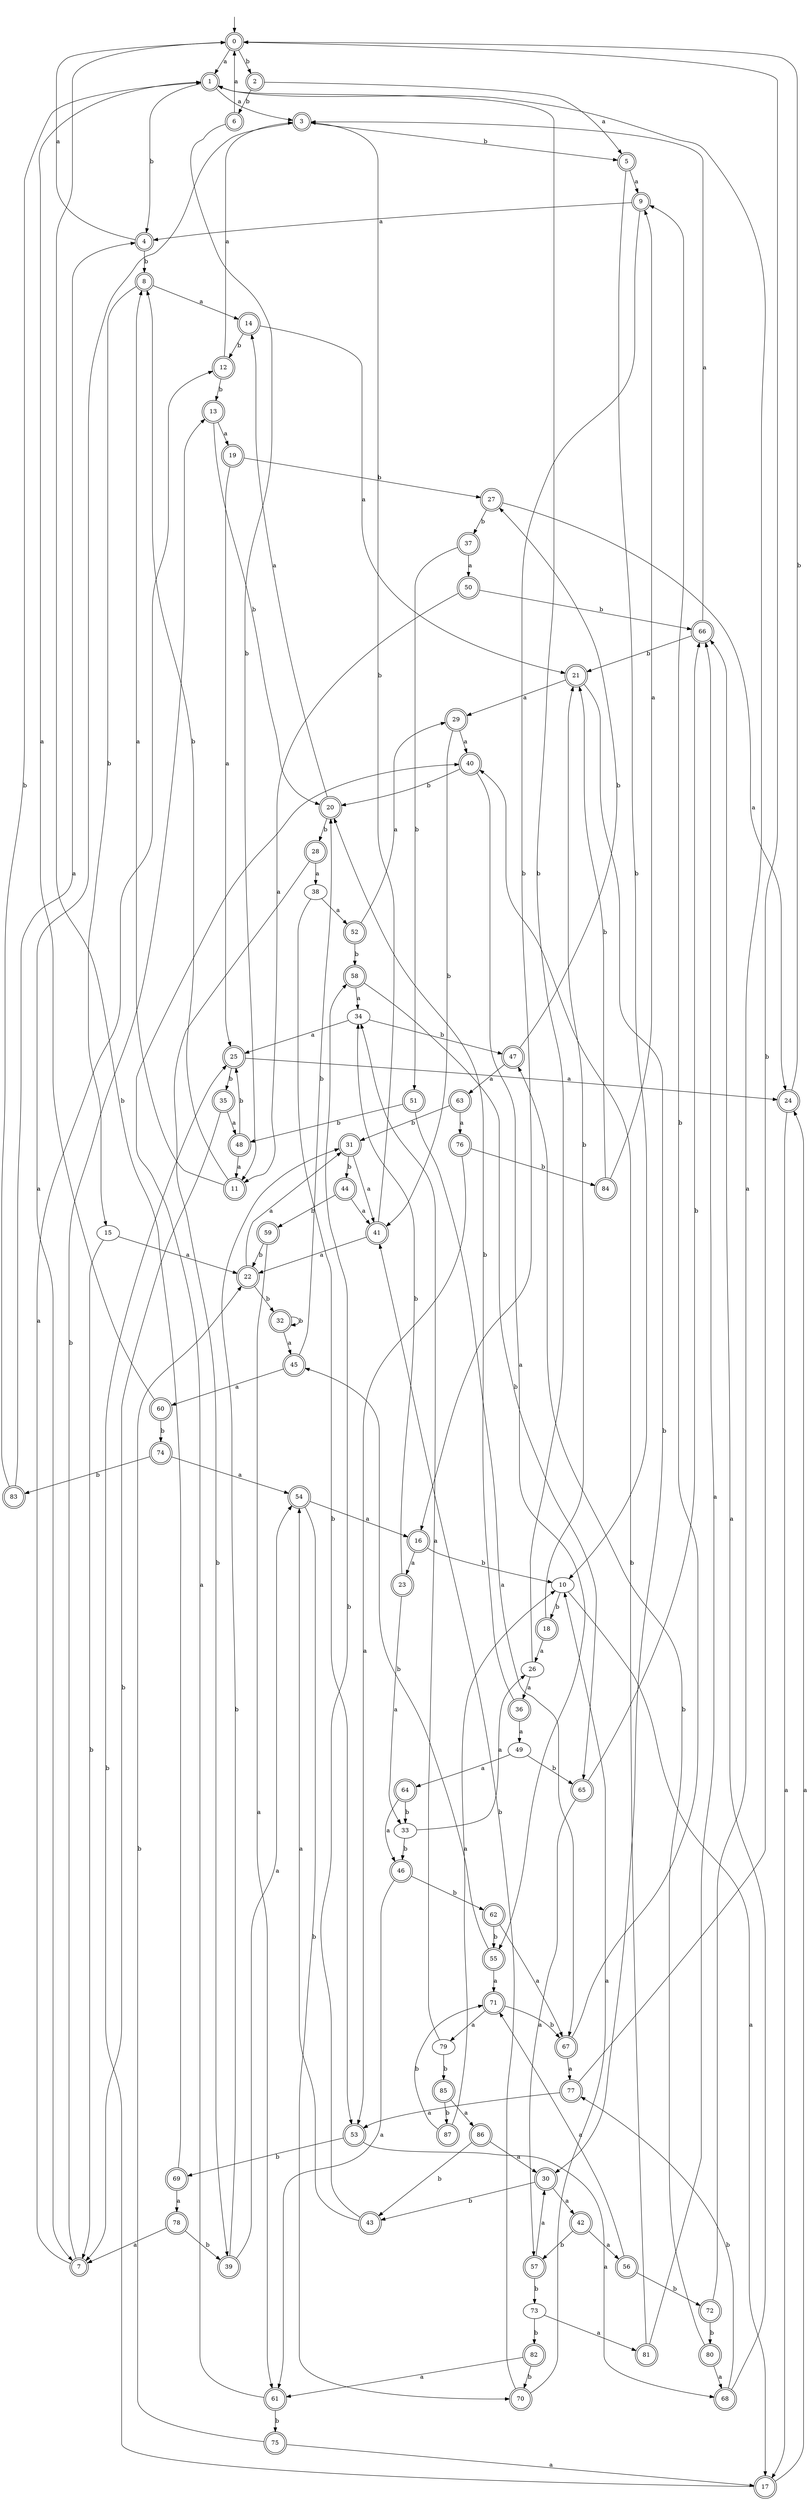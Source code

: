 digraph RandomDFA {
  __start0 [label="", shape=none];
  __start0 -> 0 [label=""];
  0 [shape=circle] [shape=doublecircle]
  0 -> 1 [label="a"]
  0 -> 2 [label="b"]
  1 [shape=doublecircle]
  1 -> 3 [label="a"]
  1 -> 4 [label="b"]
  2 [shape=doublecircle]
  2 -> 5 [label="a"]
  2 -> 6 [label="b"]
  3 [shape=doublecircle]
  3 -> 7 [label="a"]
  3 -> 5 [label="b"]
  4 [shape=doublecircle]
  4 -> 0 [label="a"]
  4 -> 8 [label="b"]
  5 [shape=doublecircle]
  5 -> 9 [label="a"]
  5 -> 10 [label="b"]
  6 [shape=doublecircle]
  6 -> 0 [label="a"]
  6 -> 11 [label="b"]
  7 [shape=doublecircle]
  7 -> 12 [label="a"]
  7 -> 13 [label="b"]
  8 [shape=doublecircle]
  8 -> 14 [label="a"]
  8 -> 15 [label="b"]
  9 [shape=doublecircle]
  9 -> 4 [label="a"]
  9 -> 16 [label="b"]
  10
  10 -> 17 [label="a"]
  10 -> 18 [label="b"]
  11 [shape=doublecircle]
  11 -> 8 [label="a"]
  11 -> 8 [label="b"]
  12 [shape=doublecircle]
  12 -> 3 [label="a"]
  12 -> 13 [label="b"]
  13 [shape=doublecircle]
  13 -> 19 [label="a"]
  13 -> 20 [label="b"]
  14 [shape=doublecircle]
  14 -> 21 [label="a"]
  14 -> 12 [label="b"]
  15
  15 -> 22 [label="a"]
  15 -> 7 [label="b"]
  16 [shape=doublecircle]
  16 -> 23 [label="a"]
  16 -> 10 [label="b"]
  17 [shape=doublecircle]
  17 -> 24 [label="a"]
  17 -> 25 [label="b"]
  18 [shape=doublecircle]
  18 -> 26 [label="a"]
  18 -> 21 [label="b"]
  19 [shape=doublecircle]
  19 -> 25 [label="a"]
  19 -> 27 [label="b"]
  20 [shape=doublecircle]
  20 -> 14 [label="a"]
  20 -> 28 [label="b"]
  21 [shape=doublecircle]
  21 -> 29 [label="a"]
  21 -> 30 [label="b"]
  22 [shape=doublecircle]
  22 -> 31 [label="a"]
  22 -> 32 [label="b"]
  23 [shape=doublecircle]
  23 -> 33 [label="a"]
  23 -> 34 [label="b"]
  24 [shape=doublecircle]
  24 -> 17 [label="a"]
  24 -> 0 [label="b"]
  25 [shape=doublecircle]
  25 -> 24 [label="a"]
  25 -> 35 [label="b"]
  26
  26 -> 36 [label="a"]
  26 -> 1 [label="b"]
  27 [shape=doublecircle]
  27 -> 24 [label="a"]
  27 -> 37 [label="b"]
  28 [shape=doublecircle]
  28 -> 38 [label="a"]
  28 -> 39 [label="b"]
  29 [shape=doublecircle]
  29 -> 40 [label="a"]
  29 -> 41 [label="b"]
  30 [shape=doublecircle]
  30 -> 42 [label="a"]
  30 -> 43 [label="b"]
  31 [shape=doublecircle]
  31 -> 41 [label="a"]
  31 -> 44 [label="b"]
  32 [shape=doublecircle]
  32 -> 45 [label="a"]
  32 -> 32 [label="b"]
  33
  33 -> 26 [label="a"]
  33 -> 46 [label="b"]
  34
  34 -> 25 [label="a"]
  34 -> 47 [label="b"]
  35 [shape=doublecircle]
  35 -> 48 [label="a"]
  35 -> 7 [label="b"]
  36 [shape=doublecircle]
  36 -> 49 [label="a"]
  36 -> 20 [label="b"]
  37 [shape=doublecircle]
  37 -> 50 [label="a"]
  37 -> 51 [label="b"]
  38
  38 -> 52 [label="a"]
  38 -> 53 [label="b"]
  39 [shape=doublecircle]
  39 -> 54 [label="a"]
  39 -> 31 [label="b"]
  40 [shape=doublecircle]
  40 -> 55 [label="a"]
  40 -> 20 [label="b"]
  41 [shape=doublecircle]
  41 -> 22 [label="a"]
  41 -> 3 [label="b"]
  42 [shape=doublecircle]
  42 -> 56 [label="a"]
  42 -> 57 [label="b"]
  43 [shape=doublecircle]
  43 -> 54 [label="a"]
  43 -> 58 [label="b"]
  44 [shape=doublecircle]
  44 -> 41 [label="a"]
  44 -> 59 [label="b"]
  45 [shape=doublecircle]
  45 -> 60 [label="a"]
  45 -> 20 [label="b"]
  46 [shape=doublecircle]
  46 -> 61 [label="a"]
  46 -> 62 [label="b"]
  47 [shape=doublecircle]
  47 -> 63 [label="a"]
  47 -> 27 [label="b"]
  48 [shape=doublecircle]
  48 -> 11 [label="a"]
  48 -> 25 [label="b"]
  49
  49 -> 64 [label="a"]
  49 -> 65 [label="b"]
  50 [shape=doublecircle]
  50 -> 11 [label="a"]
  50 -> 66 [label="b"]
  51 [shape=doublecircle]
  51 -> 67 [label="a"]
  51 -> 48 [label="b"]
  52 [shape=doublecircle]
  52 -> 29 [label="a"]
  52 -> 58 [label="b"]
  53 [shape=doublecircle]
  53 -> 68 [label="a"]
  53 -> 69 [label="b"]
  54 [shape=doublecircle]
  54 -> 16 [label="a"]
  54 -> 70 [label="b"]
  55 [shape=doublecircle]
  55 -> 71 [label="a"]
  55 -> 45 [label="b"]
  56 [shape=doublecircle]
  56 -> 71 [label="a"]
  56 -> 72 [label="b"]
  57 [shape=doublecircle]
  57 -> 30 [label="a"]
  57 -> 73 [label="b"]
  58 [shape=doublecircle]
  58 -> 34 [label="a"]
  58 -> 65 [label="b"]
  59 [shape=doublecircle]
  59 -> 61 [label="a"]
  59 -> 22 [label="b"]
  60 [shape=doublecircle]
  60 -> 1 [label="a"]
  60 -> 74 [label="b"]
  61 [shape=doublecircle]
  61 -> 40 [label="a"]
  61 -> 75 [label="b"]
  62 [shape=doublecircle]
  62 -> 67 [label="a"]
  62 -> 55 [label="b"]
  63 [shape=doublecircle]
  63 -> 76 [label="a"]
  63 -> 31 [label="b"]
  64 [shape=doublecircle]
  64 -> 46 [label="a"]
  64 -> 33 [label="b"]
  65 [shape=doublecircle]
  65 -> 57 [label="a"]
  65 -> 66 [label="b"]
  66 [shape=doublecircle]
  66 -> 3 [label="a"]
  66 -> 21 [label="b"]
  67 [shape=doublecircle]
  67 -> 77 [label="a"]
  67 -> 9 [label="b"]
  68 [shape=doublecircle]
  68 -> 66 [label="a"]
  68 -> 77 [label="b"]
  69 [shape=doublecircle]
  69 -> 78 [label="a"]
  69 -> 0 [label="b"]
  70 [shape=doublecircle]
  70 -> 10 [label="a"]
  70 -> 41 [label="b"]
  71 [shape=doublecircle]
  71 -> 79 [label="a"]
  71 -> 67 [label="b"]
  72 [shape=doublecircle]
  72 -> 1 [label="a"]
  72 -> 80 [label="b"]
  73
  73 -> 81 [label="a"]
  73 -> 82 [label="b"]
  74 [shape=doublecircle]
  74 -> 54 [label="a"]
  74 -> 83 [label="b"]
  75 [shape=doublecircle]
  75 -> 17 [label="a"]
  75 -> 22 [label="b"]
  76 [shape=doublecircle]
  76 -> 53 [label="a"]
  76 -> 84 [label="b"]
  77 [shape=doublecircle]
  77 -> 53 [label="a"]
  77 -> 0 [label="b"]
  78 [shape=doublecircle]
  78 -> 7 [label="a"]
  78 -> 39 [label="b"]
  79
  79 -> 34 [label="a"]
  79 -> 85 [label="b"]
  80 [shape=doublecircle]
  80 -> 68 [label="a"]
  80 -> 47 [label="b"]
  81 [shape=doublecircle]
  81 -> 66 [label="a"]
  81 -> 40 [label="b"]
  82 [shape=doublecircle]
  82 -> 61 [label="a"]
  82 -> 70 [label="b"]
  83 [shape=doublecircle]
  83 -> 4 [label="a"]
  83 -> 1 [label="b"]
  84 [shape=doublecircle]
  84 -> 9 [label="a"]
  84 -> 21 [label="b"]
  85 [shape=doublecircle]
  85 -> 86 [label="a"]
  85 -> 87 [label="b"]
  86 [shape=doublecircle]
  86 -> 30 [label="a"]
  86 -> 43 [label="b"]
  87 [shape=doublecircle]
  87 -> 10 [label="a"]
  87 -> 71 [label="b"]
}
